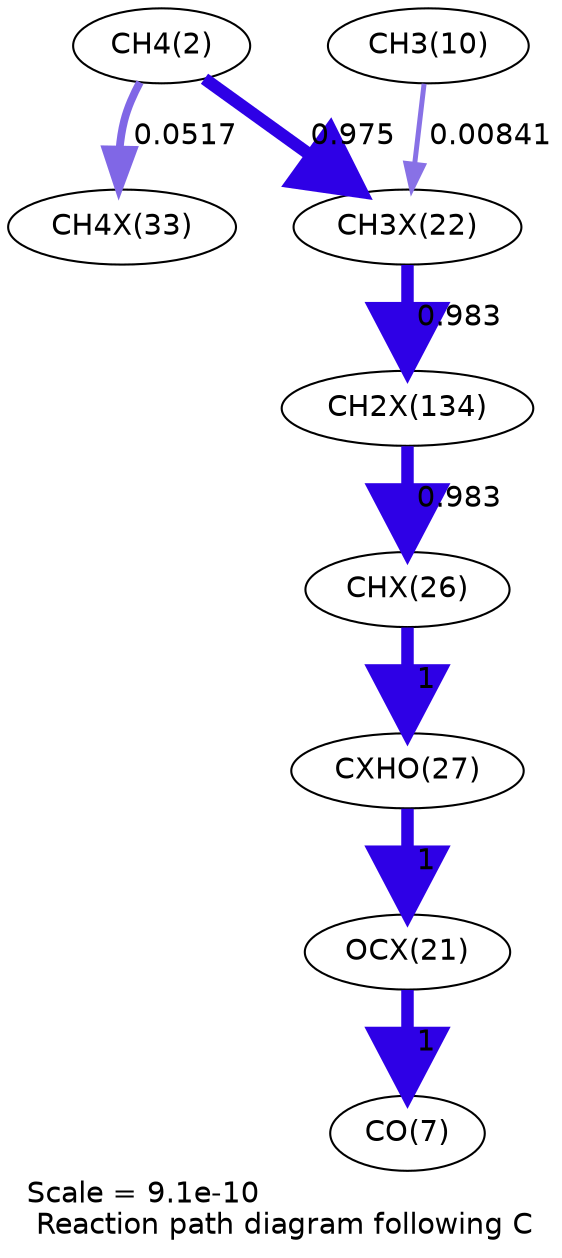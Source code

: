 digraph reaction_paths {
center=1;
s4 -> s33[fontname="Helvetica", penwidth=3.76, arrowsize=1.88, color="0.7, 0.552, 0.9"
, label=" 0.0517"];
s4 -> s28[fontname="Helvetica", penwidth=5.98, arrowsize=2.99, color="0.7, 1.47, 0.9"
, label=" 0.975"];
s12 -> s28[fontname="Helvetica", penwidth=2.39, arrowsize=1.2, color="0.7, 0.508, 0.9"
, label=" 0.00841"];
s28 -> s39[fontname="Helvetica", penwidth=5.99, arrowsize=2.99, color="0.7, 1.48, 0.9"
, label=" 0.983"];
s39 -> s31[fontname="Helvetica", penwidth=5.99, arrowsize=2.99, color="0.7, 1.48, 0.9"
, label=" 0.983"];
s31 -> s32[fontname="Helvetica", penwidth=6, arrowsize=3, color="0.7, 1.5, 0.9"
, label=" 1"];
s32 -> s27[fontname="Helvetica", penwidth=6, arrowsize=3, color="0.7, 1.5, 0.9"
, label=" 1"];
s27 -> s9[fontname="Helvetica", penwidth=6, arrowsize=3, color="0.7, 1.5, 0.9"
, label=" 1"];
s4 [ fontname="Helvetica", label="CH4(2)"];
s9 [ fontname="Helvetica", label="CO(7)"];
s12 [ fontname="Helvetica", label="CH3(10)"];
s27 [ fontname="Helvetica", label="OCX(21)"];
s28 [ fontname="Helvetica", label="CH3X(22)"];
s31 [ fontname="Helvetica", label="CHX(26)"];
s32 [ fontname="Helvetica", label="CXHO(27)"];
s33 [ fontname="Helvetica", label="CH4X(33)"];
s39 [ fontname="Helvetica", label="CH2X(134)"];
 label = "Scale = 9.1e-10\l Reaction path diagram following C";
 fontname = "Helvetica";
}

